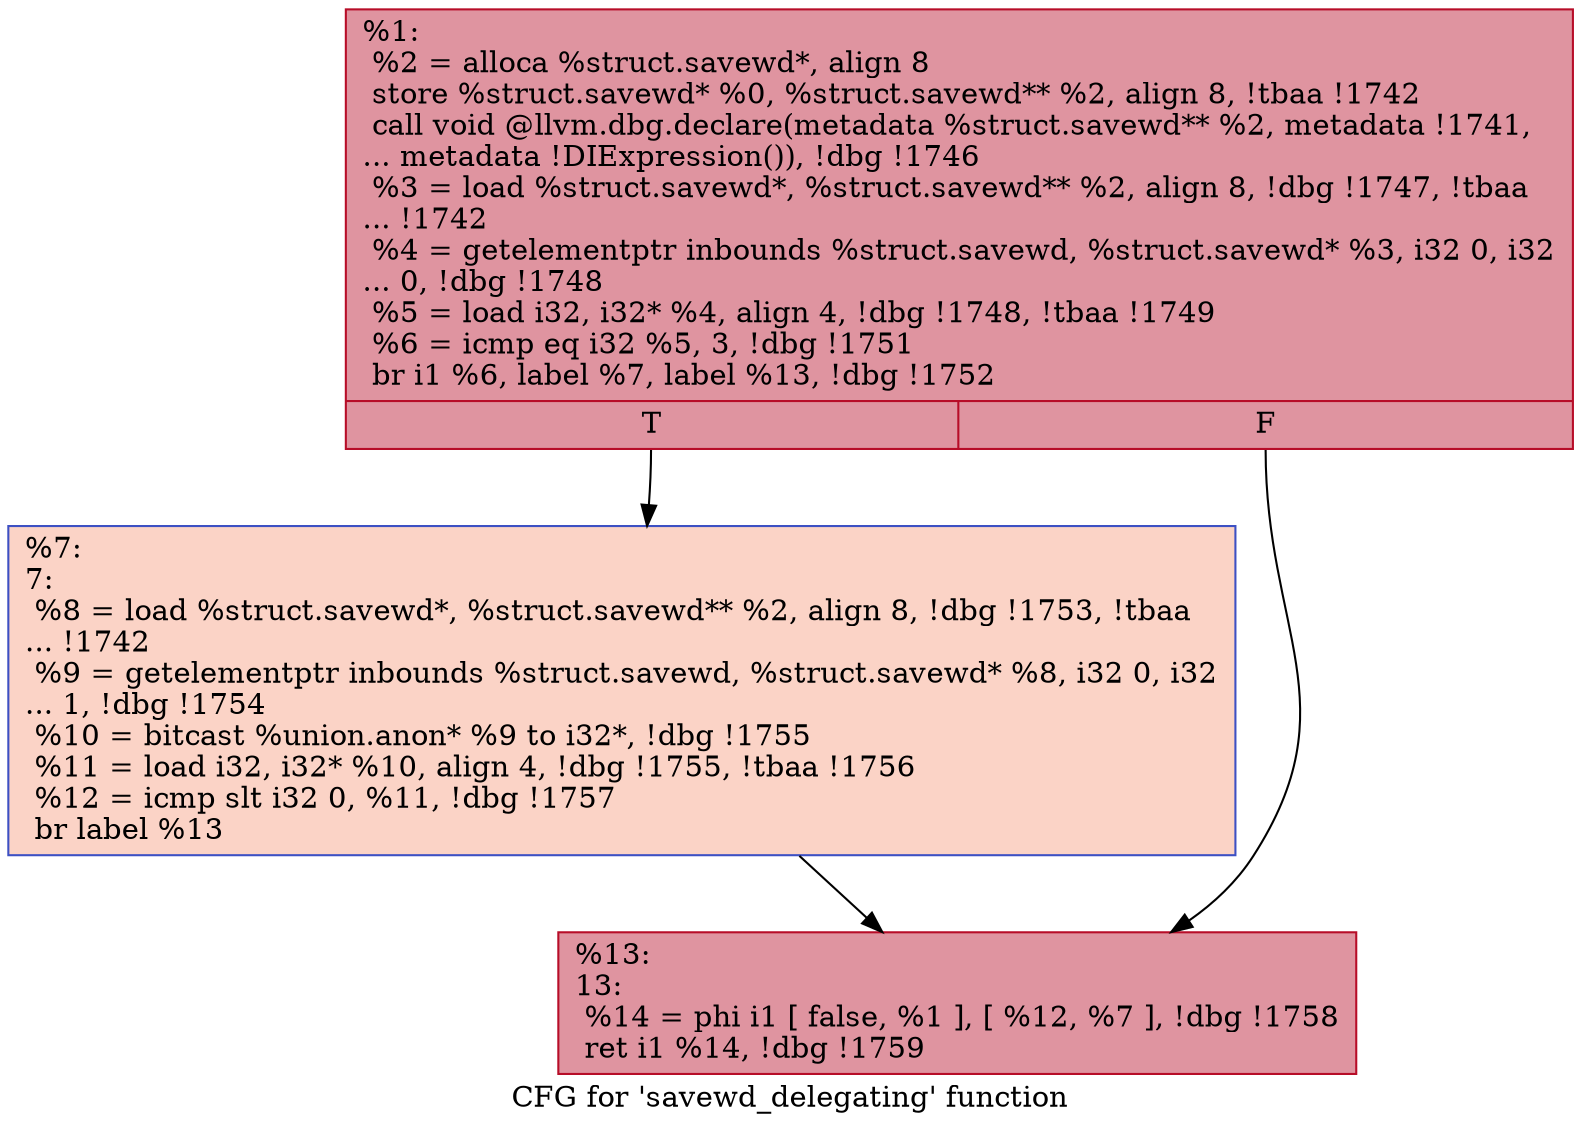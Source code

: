 digraph "CFG for 'savewd_delegating' function" {
	label="CFG for 'savewd_delegating' function";

	Node0x1b42c00 [shape=record,color="#b70d28ff", style=filled, fillcolor="#b70d2870",label="{%1:\l  %2 = alloca %struct.savewd*, align 8\l  store %struct.savewd* %0, %struct.savewd** %2, align 8, !tbaa !1742\l  call void @llvm.dbg.declare(metadata %struct.savewd** %2, metadata !1741,\l... metadata !DIExpression()), !dbg !1746\l  %3 = load %struct.savewd*, %struct.savewd** %2, align 8, !dbg !1747, !tbaa\l... !1742\l  %4 = getelementptr inbounds %struct.savewd, %struct.savewd* %3, i32 0, i32\l... 0, !dbg !1748\l  %5 = load i32, i32* %4, align 4, !dbg !1748, !tbaa !1749\l  %6 = icmp eq i32 %5, 3, !dbg !1751\l  br i1 %6, label %7, label %13, !dbg !1752\l|{<s0>T|<s1>F}}"];
	Node0x1b42c00:s0 -> Node0x1b4ec20;
	Node0x1b42c00:s1 -> Node0x1b4ec70;
	Node0x1b4ec20 [shape=record,color="#3d50c3ff", style=filled, fillcolor="#f59c7d70",label="{%7:\l7:                                                \l  %8 = load %struct.savewd*, %struct.savewd** %2, align 8, !dbg !1753, !tbaa\l... !1742\l  %9 = getelementptr inbounds %struct.savewd, %struct.savewd* %8, i32 0, i32\l... 1, !dbg !1754\l  %10 = bitcast %union.anon* %9 to i32*, !dbg !1755\l  %11 = load i32, i32* %10, align 4, !dbg !1755, !tbaa !1756\l  %12 = icmp slt i32 0, %11, !dbg !1757\l  br label %13\l}"];
	Node0x1b4ec20 -> Node0x1b4ec70;
	Node0x1b4ec70 [shape=record,color="#b70d28ff", style=filled, fillcolor="#b70d2870",label="{%13:\l13:                                               \l  %14 = phi i1 [ false, %1 ], [ %12, %7 ], !dbg !1758\l  ret i1 %14, !dbg !1759\l}"];
}
